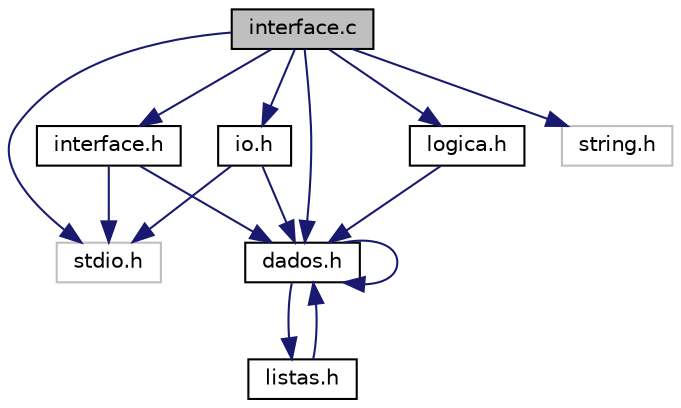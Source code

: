 digraph "interface.c"
{
  edge [fontname="Helvetica",fontsize="10",labelfontname="Helvetica",labelfontsize="10"];
  node [fontname="Helvetica",fontsize="10",shape=record];
  Node0 [label="interface.c",height=0.2,width=0.4,color="black", fillcolor="grey75", style="filled", fontcolor="black"];
  Node0 -> Node1 [color="midnightblue",fontsize="10",style="solid"];
  Node1 [label="stdio.h",height=0.2,width=0.4,color="grey75", fillcolor="white", style="filled"];
  Node0 -> Node2 [color="midnightblue",fontsize="10",style="solid"];
  Node2 [label="string.h",height=0.2,width=0.4,color="grey75", fillcolor="white", style="filled"];
  Node0 -> Node3 [color="midnightblue",fontsize="10",style="solid"];
  Node3 [label="interface.h",height=0.2,width=0.4,color="black", fillcolor="white", style="filled",URL="$interface_8h.html",tooltip="Definição das funções referentes à interface. "];
  Node3 -> Node4 [color="midnightblue",fontsize="10",style="solid"];
  Node4 [label="dados.h",height=0.2,width=0.4,color="black", fillcolor="white", style="filled",URL="$dados_8h.html",tooltip="Definição do estado e das funções que o manipulam. "];
  Node4 -> Node4 [color="midnightblue",fontsize="10",style="solid"];
  Node4 -> Node5 [color="midnightblue",fontsize="10",style="solid"];
  Node5 [label="listas.h",height=0.2,width=0.4,color="black", fillcolor="white", style="filled",URL="$listas_8h.html",tooltip="Definição das funções referentes às listas ligadas. "];
  Node5 -> Node4 [color="midnightblue",fontsize="10",style="solid"];
  Node3 -> Node1 [color="midnightblue",fontsize="10",style="solid"];
  Node0 -> Node6 [color="midnightblue",fontsize="10",style="solid"];
  Node6 [label="logica.h",height=0.2,width=0.4,color="black", fillcolor="white", style="filled",URL="$logica_8h.html",tooltip="Definição da lógica do programa e das funções que a manipulam. "];
  Node6 -> Node4 [color="midnightblue",fontsize="10",style="solid"];
  Node0 -> Node4 [color="midnightblue",fontsize="10",style="solid"];
  Node0 -> Node7 [color="midnightblue",fontsize="10",style="solid"];
  Node7 [label="io.h",height=0.2,width=0.4,color="black", fillcolor="white", style="filled",URL="$io_8h.html",tooltip="Definição das funções referentes à interação do utilizador com o jogo. "];
  Node7 -> Node4 [color="midnightblue",fontsize="10",style="solid"];
  Node7 -> Node1 [color="midnightblue",fontsize="10",style="solid"];
}
